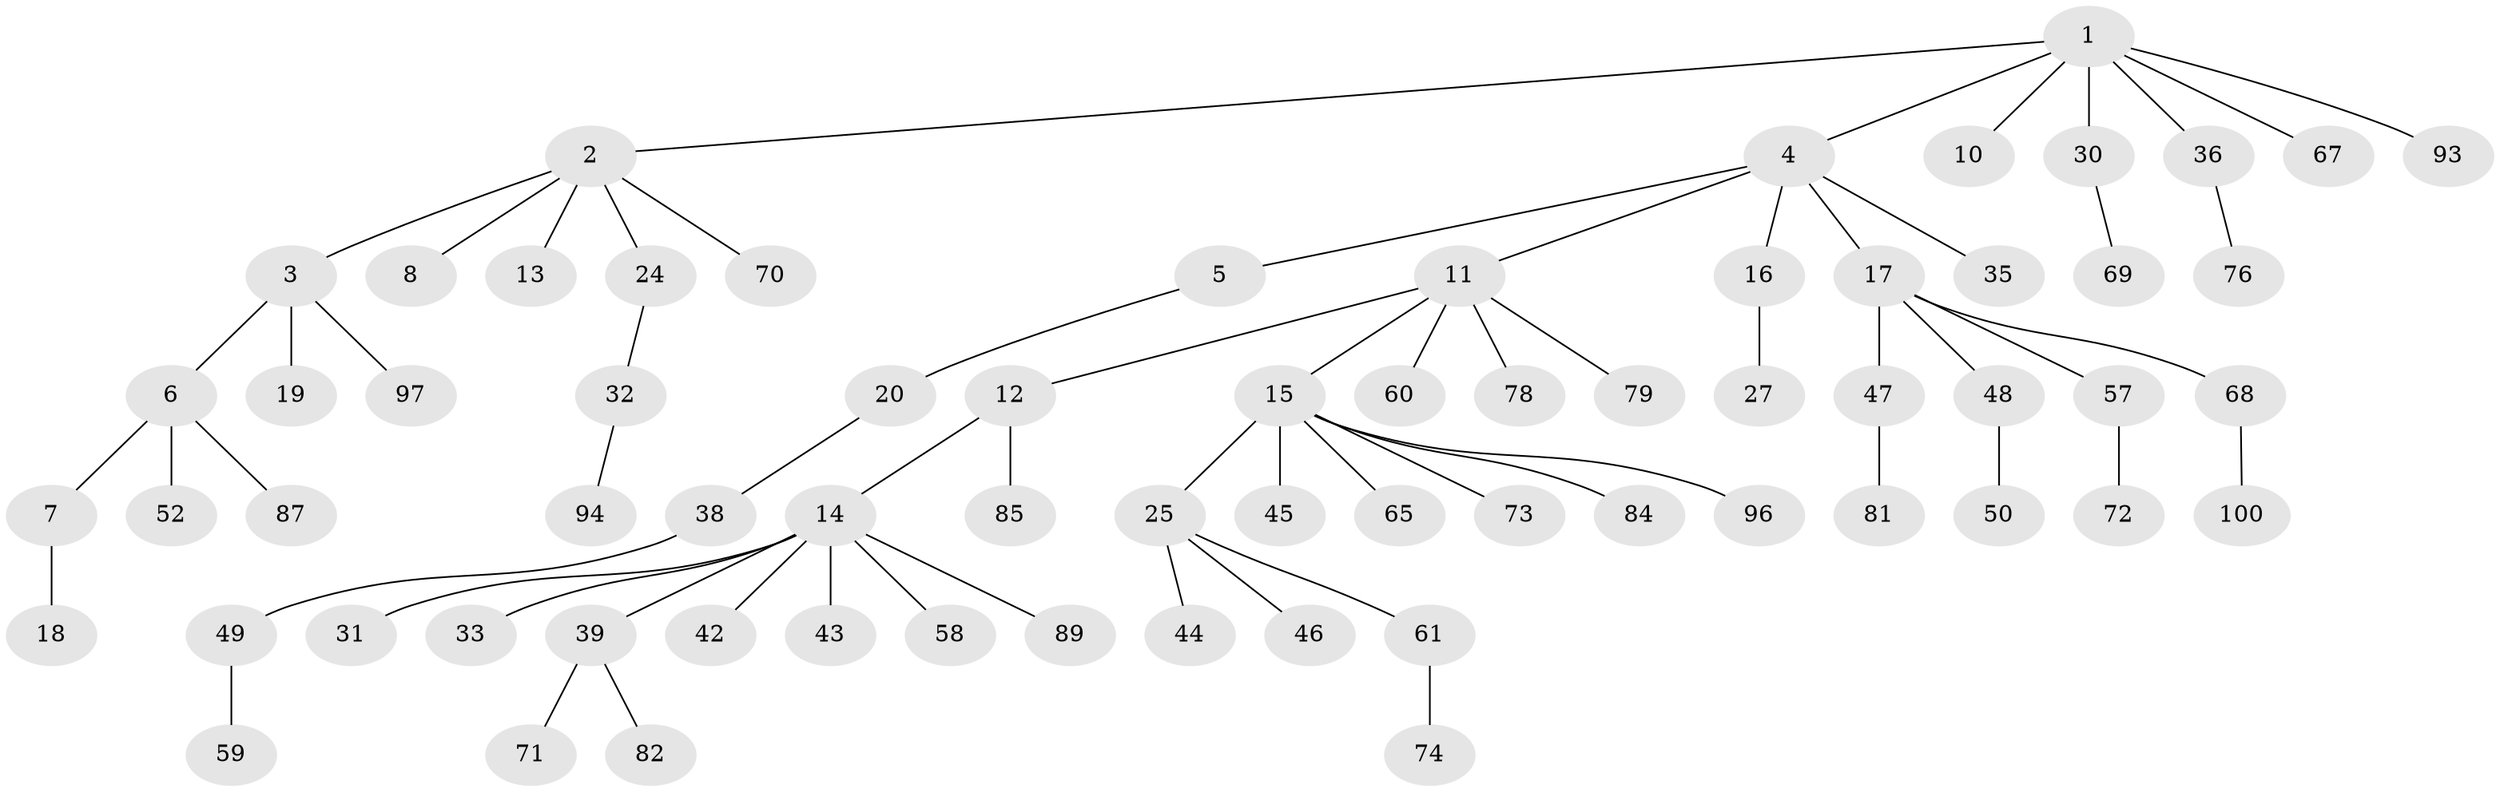 // original degree distribution, {8: 0.01, 7: 0.01, 5: 0.02, 4: 0.05, 3: 0.11, 1: 0.52, 6: 0.03, 2: 0.25}
// Generated by graph-tools (version 1.1) at 2025/11/02/21/25 10:11:10]
// undirected, 68 vertices, 67 edges
graph export_dot {
graph [start="1"]
  node [color=gray90,style=filled];
  1 [super="+41"];
  2 [super="+75"];
  3 [super="+21"];
  4 [super="+9"];
  5 [super="+63"];
  6 [super="+37"];
  7 [super="+53"];
  8;
  10;
  11 [super="+26"];
  12 [super="+55"];
  13;
  14 [super="+22"];
  15 [super="+28"];
  16;
  17 [super="+34"];
  18;
  19 [super="+23"];
  20;
  24 [super="+64"];
  25 [super="+29"];
  27 [super="+83"];
  30;
  31 [super="+86"];
  32 [super="+54"];
  33;
  35;
  36 [super="+40"];
  38 [super="+51"];
  39 [super="+66"];
  42 [super="+98"];
  43;
  44;
  45 [super="+77"];
  46;
  47 [super="+56"];
  48;
  49 [super="+62"];
  50 [super="+90"];
  52;
  57;
  58;
  59;
  60;
  61 [super="+92"];
  65 [super="+91"];
  67;
  68;
  69;
  70;
  71;
  72;
  73;
  74;
  76 [super="+80"];
  78;
  79 [super="+88"];
  81 [super="+99"];
  82;
  84 [super="+95"];
  85;
  87;
  89;
  93;
  94;
  96;
  97;
  100;
  1 -- 2;
  1 -- 4;
  1 -- 10;
  1 -- 30;
  1 -- 36;
  1 -- 67;
  1 -- 93;
  2 -- 3;
  2 -- 8;
  2 -- 13;
  2 -- 24;
  2 -- 70;
  3 -- 6;
  3 -- 19;
  3 -- 97;
  4 -- 5;
  4 -- 16;
  4 -- 17;
  4 -- 11;
  4 -- 35;
  5 -- 20;
  6 -- 7;
  6 -- 52;
  6 -- 87;
  7 -- 18;
  11 -- 12;
  11 -- 15;
  11 -- 60;
  11 -- 78;
  11 -- 79;
  12 -- 14;
  12 -- 85;
  14 -- 31;
  14 -- 33;
  14 -- 42;
  14 -- 58;
  14 -- 89;
  14 -- 43;
  14 -- 39;
  15 -- 25;
  15 -- 45;
  15 -- 84;
  15 -- 96;
  15 -- 65;
  15 -- 73;
  16 -- 27;
  17 -- 48;
  17 -- 68;
  17 -- 57;
  17 -- 47;
  20 -- 38;
  24 -- 32;
  25 -- 44;
  25 -- 61;
  25 -- 46;
  30 -- 69;
  32 -- 94;
  36 -- 76;
  38 -- 49;
  39 -- 82;
  39 -- 71;
  47 -- 81;
  48 -- 50;
  49 -- 59;
  57 -- 72;
  61 -- 74;
  68 -- 100;
}
